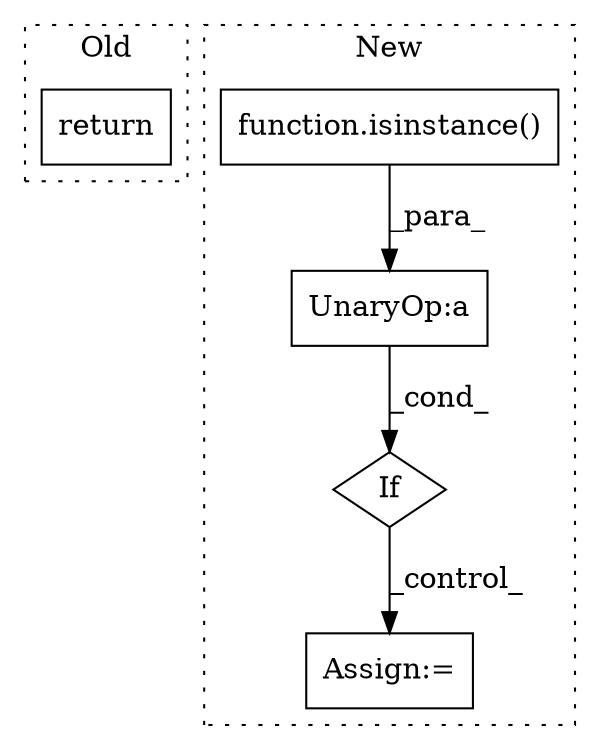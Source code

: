 digraph G {
subgraph cluster0 {
1 [label="return" a="93" s="6827" l="7" shape="box"];
label = "Old";
style="dotted";
}
subgraph cluster1 {
2 [label="function.isinstance()" a="75" s="7338,7365" l="11,1" shape="box"];
3 [label="Assign:=" a="68" s="7420" l="3" shape="box"];
4 [label="If" a="96" s="7331,7366" l="3,14" shape="diamond"];
5 [label="UnaryOp:a" a="61" s="7334" l="32" shape="box"];
label = "New";
style="dotted";
}
2 -> 5 [label="_para_"];
4 -> 3 [label="_control_"];
5 -> 4 [label="_cond_"];
}